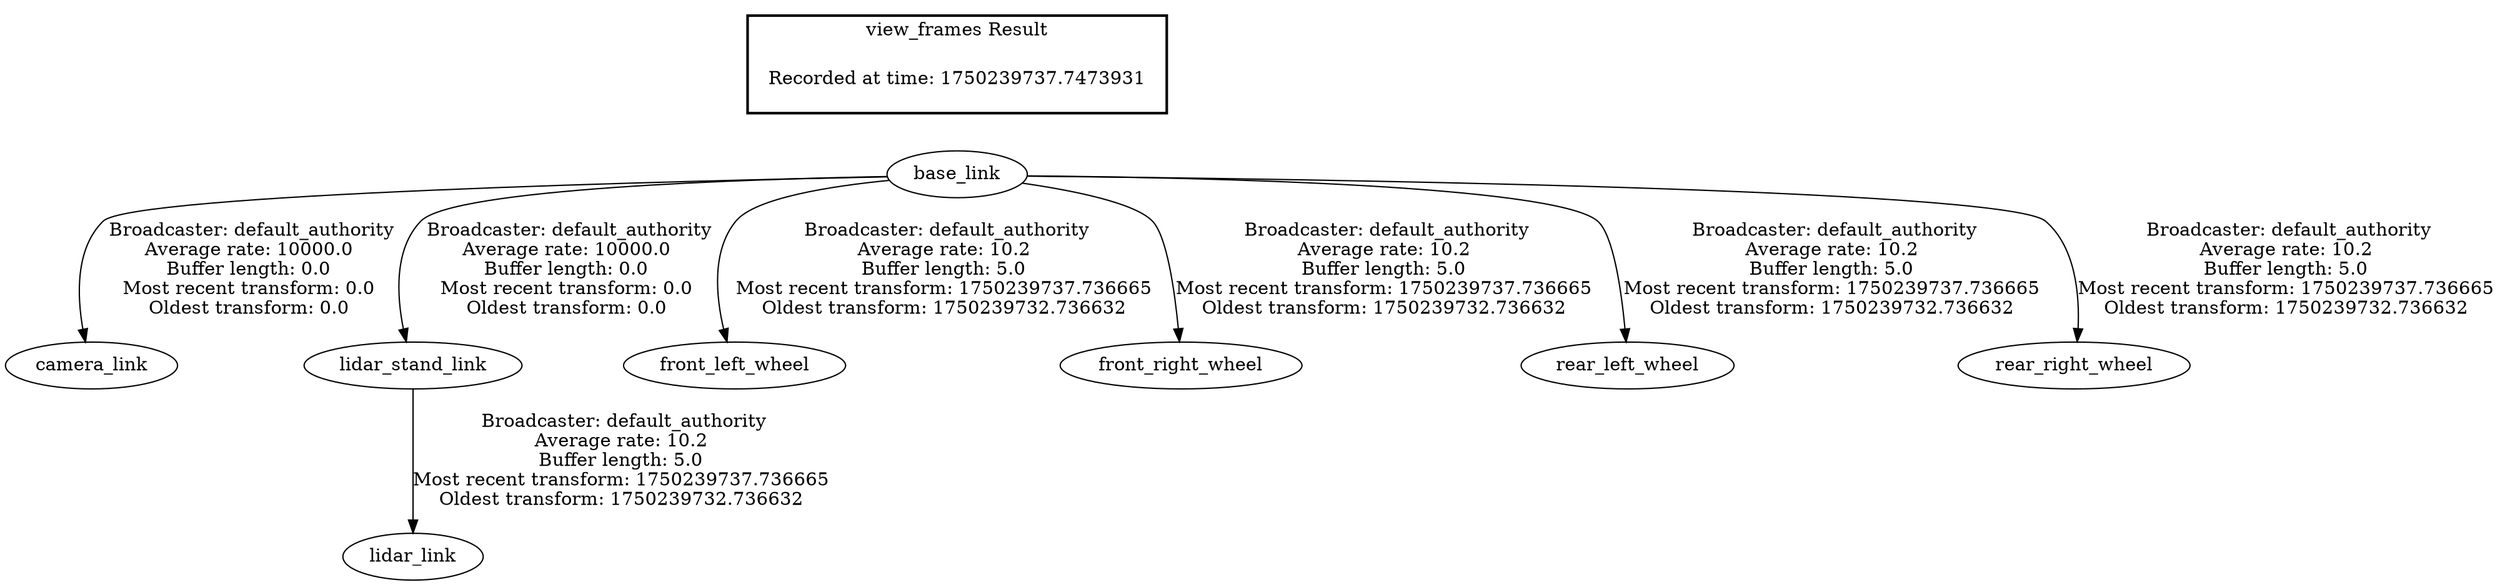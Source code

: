 digraph G {
"base_link" -> "camera_link"[label=" Broadcaster: default_authority\nAverage rate: 10000.0\nBuffer length: 0.0\nMost recent transform: 0.0\nOldest transform: 0.0\n"];
"base_link" -> "lidar_stand_link"[label=" Broadcaster: default_authority\nAverage rate: 10000.0\nBuffer length: 0.0\nMost recent transform: 0.0\nOldest transform: 0.0\n"];
"base_link" -> "front_left_wheel"[label=" Broadcaster: default_authority\nAverage rate: 10.2\nBuffer length: 5.0\nMost recent transform: 1750239737.736665\nOldest transform: 1750239732.736632\n"];
"base_link" -> "front_right_wheel"[label=" Broadcaster: default_authority\nAverage rate: 10.2\nBuffer length: 5.0\nMost recent transform: 1750239737.736665\nOldest transform: 1750239732.736632\n"];
"lidar_stand_link" -> "lidar_link"[label=" Broadcaster: default_authority\nAverage rate: 10.2\nBuffer length: 5.0\nMost recent transform: 1750239737.736665\nOldest transform: 1750239732.736632\n"];
"base_link" -> "rear_left_wheel"[label=" Broadcaster: default_authority\nAverage rate: 10.2\nBuffer length: 5.0\nMost recent transform: 1750239737.736665\nOldest transform: 1750239732.736632\n"];
"base_link" -> "rear_right_wheel"[label=" Broadcaster: default_authority\nAverage rate: 10.2\nBuffer length: 5.0\nMost recent transform: 1750239737.736665\nOldest transform: 1750239732.736632\n"];
edge [style=invis];
 subgraph cluster_legend { style=bold; color=black; label ="view_frames Result";
"Recorded at time: 1750239737.7473931"[ shape=plaintext ] ;
}->"base_link";
}